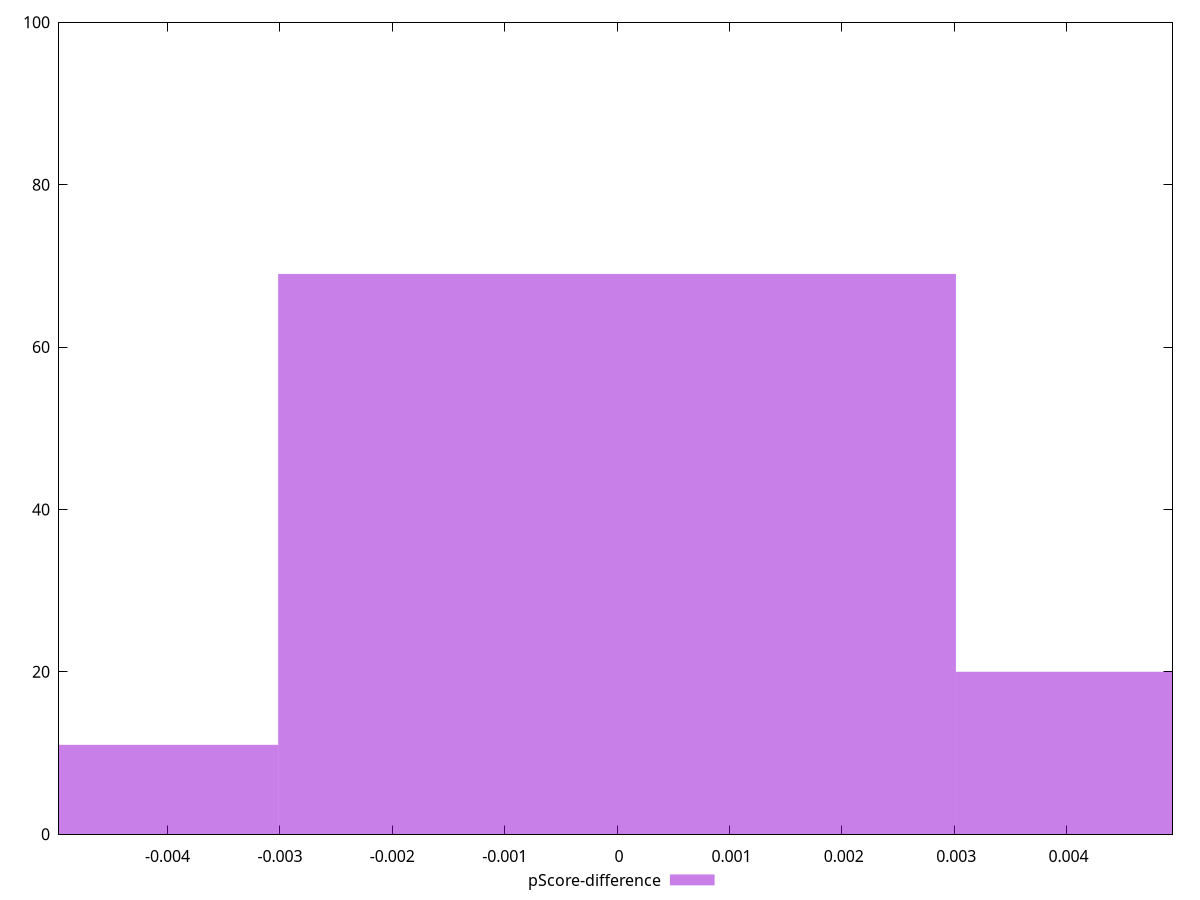 reset

$pScoreDifference <<EOF
0 69
0.006031417269305506 20
-0.006031417269305506 11
EOF

set key outside below
set boxwidth 0.006031417269305506
set xrange [-0.004965964556569058:0.004942931923626603]
set yrange [0:100]
set trange [0:100]
set style fill transparent solid 0.5 noborder
set terminal svg size 640, 490 enhanced background rgb 'white'
set output "report_00025_2021-02-22T21:38:55.199Z/mainthread-work-breakdown/samples/pages/pScore-difference/histogram.svg"

plot $pScoreDifference title "pScore-difference" with boxes

reset
